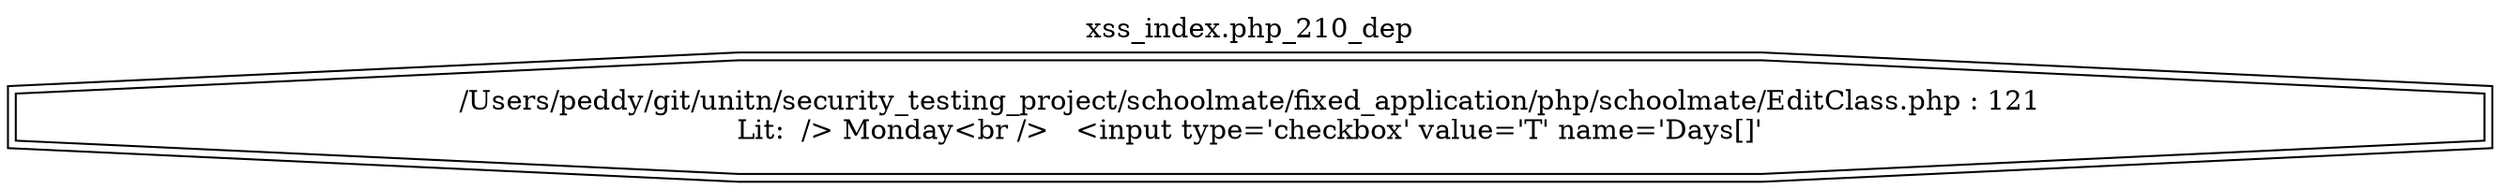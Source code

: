 digraph cfg {
  label="xss_index.php_210_dep";
  labelloc=t;
  n1 [shape=doubleoctagon, label="/Users/peddy/git/unitn/security_testing_project/schoolmate/fixed_application/php/schoolmate/EditClass.php : 121\nLit:  /> Monday<br />   <input type='checkbox' value='T' name='Days[]'\n"];
}
